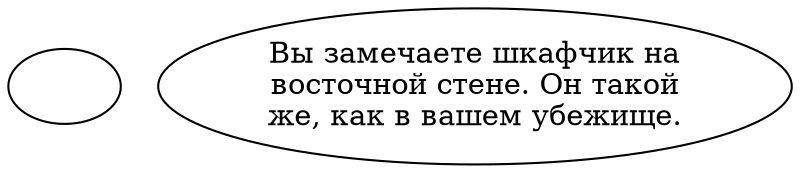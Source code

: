 digraph bvairl {
  "start" [style=filled       fillcolor="#FFFFFF"       color="#000000"]
  "start" [label=""]
  "spatial_p_proc" [style=filled       fillcolor="#FFFFFF"       color="#000000"]
  "spatial_p_proc" [label="Вы замечаете шкафчик на\nвосточной стене. Он такой\nже, как в вашем убежище."]
}